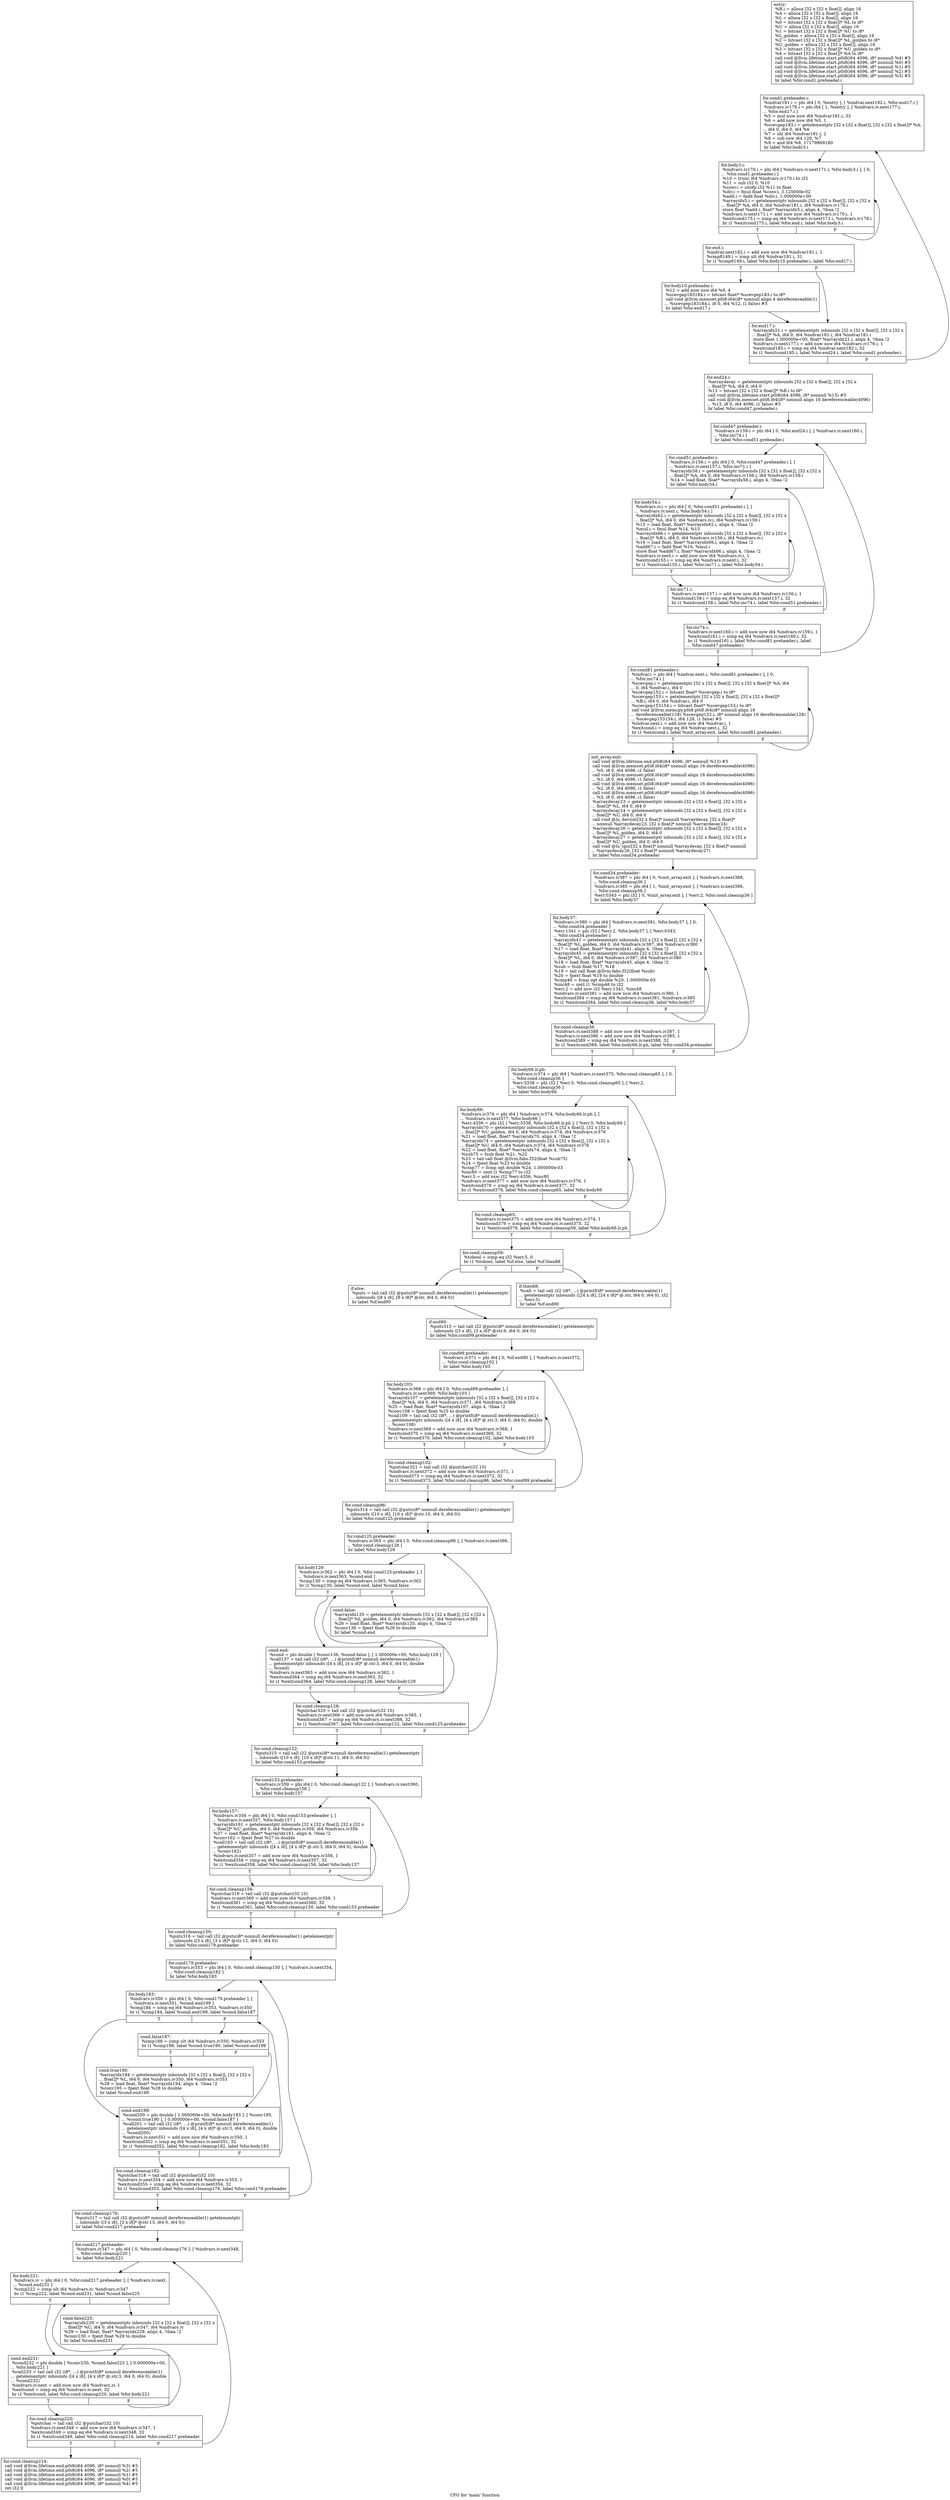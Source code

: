 digraph "CFG for 'main' function" {
	label="CFG for 'main' function";

	Node0x62c09089c3b0 [shape=record,label="{entry:\l  %B.i = alloca [32 x [32 x float]], align 16\l  %A = alloca [32 x [32 x float]], align 16\l  %L = alloca [32 x [32 x float]], align 16\l  %0 = bitcast [32 x [32 x float]]* %L to i8*\l  %U = alloca [32 x [32 x float]], align 16\l  %1 = bitcast [32 x [32 x float]]* %U to i8*\l  %L_golden = alloca [32 x [32 x float]], align 16\l  %2 = bitcast [32 x [32 x float]]* %L_golden to i8*\l  %U_golden = alloca [32 x [32 x float]], align 16\l  %3 = bitcast [32 x [32 x float]]* %U_golden to i8*\l  %4 = bitcast [32 x [32 x float]]* %A to i8*\l  call void @llvm.lifetime.start.p0i8(i64 4096, i8* nonnull %4) #5\l  call void @llvm.lifetime.start.p0i8(i64 4096, i8* nonnull %0) #5\l  call void @llvm.lifetime.start.p0i8(i64 4096, i8* nonnull %1) #5\l  call void @llvm.lifetime.start.p0i8(i64 4096, i8* nonnull %2) #5\l  call void @llvm.lifetime.start.p0i8(i64 4096, i8* nonnull %3) #5\l  br label %for.cond1.preheader.i\l}"];
	Node0x62c09089c3b0 -> Node0x62c090896be0;
	Node0x62c090896be0 [shape=record,label="{for.cond1.preheader.i:                            \l  %indvar181.i = phi i64 [ 0, %entry ], [ %indvar.next182.i, %for.end17.i ]\l  %indvars.iv176.i = phi i64 [ 1, %entry ], [ %indvars.iv.next177.i,\l... %for.end17.i ]\l  %5 = mul nuw nsw i64 %indvar181.i, 33\l  %6 = add nuw nsw i64 %5, 1\l  %scevgep183.i = getelementptr [32 x [32 x float]], [32 x [32 x float]]* %A,\l... i64 0, i64 0, i64 %6\l  %7 = shl i64 %indvar181.i, 2\l  %8 = sub nsw i64 120, %7\l  %9 = and i64 %8, 17179869180\l  br label %for.body3.i\l}"];
	Node0x62c090896be0 -> Node0x62c090896c30;
	Node0x62c090896c30 [shape=record,label="{for.body3.i:                                      \l  %indvars.iv170.i = phi i64 [ %indvars.iv.next171.i, %for.body3.i ], [ 0,\l... %for.cond1.preheader.i ]\l  %10 = trunc i64 %indvars.iv170.i to i32\l  %11 = sub i32 0, %10\l  %conv.i = sitofp i32 %11 to float\l  %div.i = fmul float %conv.i, 3.125000e-02\l  %add.i = fadd float %div.i, 1.000000e+00\l  %arrayidx5.i = getelementptr inbounds [32 x [32 x float]], [32 x [32 x\l... float]]* %A, i64 0, i64 %indvar181.i, i64 %indvars.iv170.i\l  store float %add.i, float* %arrayidx5.i, align 4, !tbaa !2\l  %indvars.iv.next171.i = add nuw nsw i64 %indvars.iv170.i, 1\l  %exitcond175.i = icmp eq i64 %indvars.iv.next171.i, %indvars.iv176.i\l  br i1 %exitcond175.i, label %for.end.i, label %for.body3.i\l|{<s0>T|<s1>F}}"];
	Node0x62c090896c30:s0 -> Node0x62c090896c80;
	Node0x62c090896c30:s1 -> Node0x62c090896c30;
	Node0x62c090896c80 [shape=record,label="{for.end.i:                                        \l  %indvar.next182.i = add nuw nsw i64 %indvar181.i, 1\l  %cmp8149.i = icmp ult i64 %indvar181.i, 31\l  br i1 %cmp8149.i, label %for.body10.preheader.i, label %for.end17.i\l|{<s0>T|<s1>F}}"];
	Node0x62c090896c80:s0 -> Node0x62c090896cd0;
	Node0x62c090896c80:s1 -> Node0x62c090896d20;
	Node0x62c090896cd0 [shape=record,label="{for.body10.preheader.i:                           \l  %12 = add nuw nsw i64 %9, 4\l  %scevgep183184.i = bitcast float* %scevgep183.i to i8*\l  call void @llvm.memset.p0i8.i64(i8* nonnull align 4 dereferenceable(1)\l... %scevgep183184.i, i8 0, i64 %12, i1 false) #5\l  br label %for.end17.i\l}"];
	Node0x62c090896cd0 -> Node0x62c090896d20;
	Node0x62c090896d20 [shape=record,label="{for.end17.i:                                      \l  %arrayidx21.i = getelementptr inbounds [32 x [32 x float]], [32 x [32 x\l... float]]* %A, i64 0, i64 %indvar181.i, i64 %indvar181.i\l  store float 1.000000e+00, float* %arrayidx21.i, align 4, !tbaa !2\l  %indvars.iv.next177.i = add nuw nsw i64 %indvars.iv176.i, 1\l  %exitcond185.i = icmp eq i64 %indvar.next182.i, 32\l  br i1 %exitcond185.i, label %for.end24.i, label %for.cond1.preheader.i\l|{<s0>T|<s1>F}}"];
	Node0x62c090896d20:s0 -> Node0x62c090896d70;
	Node0x62c090896d20:s1 -> Node0x62c090896be0;
	Node0x62c090896d70 [shape=record,label="{for.end24.i:                                      \l  %arraydecay = getelementptr inbounds [32 x [32 x float]], [32 x [32 x\l... float]]* %A, i64 0, i64 0\l  %13 = bitcast [32 x [32 x float]]* %B.i to i8*\l  call void @llvm.lifetime.start.p0i8(i64 4096, i8* nonnull %13) #5\l  call void @llvm.memset.p0i8.i64(i8* nonnull align 16 dereferenceable(4096)\l... %13, i8 0, i64 4096, i1 false) #5\l  br label %for.cond47.preheader.i\l}"];
	Node0x62c090896d70 -> Node0x62c090896dc0;
	Node0x62c090896dc0 [shape=record,label="{for.cond47.preheader.i:                           \l  %indvars.iv159.i = phi i64 [ 0, %for.end24.i ], [ %indvars.iv.next160.i,\l... %for.inc74.i ]\l  br label %for.cond51.preheader.i\l}"];
	Node0x62c090896dc0 -> Node0x62c090896e10;
	Node0x62c090896e10 [shape=record,label="{for.cond51.preheader.i:                           \l  %indvars.iv156.i = phi i64 [ 0, %for.cond47.preheader.i ], [\l... %indvars.iv.next157.i, %for.inc71.i ]\l  %arrayidx58.i = getelementptr inbounds [32 x [32 x float]], [32 x [32 x\l... float]]* %A, i64 0, i64 %indvars.iv156.i, i64 %indvars.iv159.i\l  %14 = load float, float* %arrayidx58.i, align 4, !tbaa !2\l  br label %for.body54.i\l}"];
	Node0x62c090896e10 -> Node0x62c090896e60;
	Node0x62c090896e60 [shape=record,label="{for.body54.i:                                     \l  %indvars.iv.i = phi i64 [ 0, %for.cond51.preheader.i ], [\l... %indvars.iv.next.i, %for.body54.i ]\l  %arrayidx62.i = getelementptr inbounds [32 x [32 x float]], [32 x [32 x\l... float]]* %A, i64 0, i64 %indvars.iv.i, i64 %indvars.iv159.i\l  %15 = load float, float* %arrayidx62.i, align 4, !tbaa !2\l  %mul.i = fmul float %14, %15\l  %arrayidx66.i = getelementptr inbounds [32 x [32 x float]], [32 x [32 x\l... float]]* %B.i, i64 0, i64 %indvars.iv156.i, i64 %indvars.iv.i\l  %16 = load float, float* %arrayidx66.i, align 4, !tbaa !2\l  %add67.i = fadd float %16, %mul.i\l  store float %add67.i, float* %arrayidx66.i, align 4, !tbaa !2\l  %indvars.iv.next.i = add nuw nsw i64 %indvars.iv.i, 1\l  %exitcond155.i = icmp eq i64 %indvars.iv.next.i, 32\l  br i1 %exitcond155.i, label %for.inc71.i, label %for.body54.i\l|{<s0>T|<s1>F}}"];
	Node0x62c090896e60:s0 -> Node0x62c090896eb0;
	Node0x62c090896e60:s1 -> Node0x62c090896e60;
	Node0x62c090896eb0 [shape=record,label="{for.inc71.i:                                      \l  %indvars.iv.next157.i = add nuw nsw i64 %indvars.iv156.i, 1\l  %exitcond158.i = icmp eq i64 %indvars.iv.next157.i, 32\l  br i1 %exitcond158.i, label %for.inc74.i, label %for.cond51.preheader.i\l|{<s0>T|<s1>F}}"];
	Node0x62c090896eb0:s0 -> Node0x62c090896f00;
	Node0x62c090896eb0:s1 -> Node0x62c090896e10;
	Node0x62c090896f00 [shape=record,label="{for.inc74.i:                                      \l  %indvars.iv.next160.i = add nuw nsw i64 %indvars.iv159.i, 1\l  %exitcond161.i = icmp eq i64 %indvars.iv.next160.i, 32\l  br i1 %exitcond161.i, label %for.cond81.preheader.i, label\l... %for.cond47.preheader.i\l|{<s0>T|<s1>F}}"];
	Node0x62c090896f00:s0 -> Node0x62c09088f450;
	Node0x62c090896f00:s1 -> Node0x62c090896dc0;
	Node0x62c09088f450 [shape=record,label="{for.cond81.preheader.i:                           \l  %indvar.i = phi i64 [ %indvar.next.i, %for.cond81.preheader.i ], [ 0,\l... %for.inc74.i ]\l  %scevgep.i = getelementptr [32 x [32 x float]], [32 x [32 x float]]* %A, i64\l... 0, i64 %indvar.i, i64 0\l  %scevgep152.i = bitcast float* %scevgep.i to i8*\l  %scevgep153.i = getelementptr [32 x [32 x float]], [32 x [32 x float]]*\l... %B.i, i64 0, i64 %indvar.i, i64 0\l  %scevgep153154.i = bitcast float* %scevgep153.i to i8*\l  call void @llvm.memcpy.p0i8.p0i8.i64(i8* nonnull align 16\l... dereferenceable(128) %scevgep152.i, i8* nonnull align 16 dereferenceable(128)\l... %scevgep153154.i, i64 128, i1 false) #5\l  %indvar.next.i = add nuw nsw i64 %indvar.i, 1\l  %exitcond.i = icmp eq i64 %indvar.next.i, 32\l  br i1 %exitcond.i, label %init_array.exit, label %for.cond81.preheader.i\l|{<s0>T|<s1>F}}"];
	Node0x62c09088f450:s0 -> Node0x62c09088f4a0;
	Node0x62c09088f450:s1 -> Node0x62c09088f450;
	Node0x62c09088f4a0 [shape=record,label="{init_array.exit:                                  \l  call void @llvm.lifetime.end.p0i8(i64 4096, i8* nonnull %13) #5\l  call void @llvm.memset.p0i8.i64(i8* nonnull align 16 dereferenceable(4096)\l... %0, i8 0, i64 4096, i1 false)\l  call void @llvm.memset.p0i8.i64(i8* nonnull align 16 dereferenceable(4096)\l... %1, i8 0, i64 4096, i1 false)\l  call void @llvm.memset.p0i8.i64(i8* nonnull align 16 dereferenceable(4096)\l... %2, i8 0, i64 4096, i1 false)\l  call void @llvm.memset.p0i8.i64(i8* nonnull align 16 dereferenceable(4096)\l... %3, i8 0, i64 4096, i1 false)\l  %arraydecay23 = getelementptr inbounds [32 x [32 x float]], [32 x [32 x\l... float]]* %L, i64 0, i64 0\l  %arraydecay24 = getelementptr inbounds [32 x [32 x float]], [32 x [32 x\l... float]]* %U, i64 0, i64 0\l  call void @lu_device([32 x float]* nonnull %arraydecay, [32 x float]*\l... nonnull %arraydecay23, [32 x float]* nonnull %arraydecay24)\l  %arraydecay26 = getelementptr inbounds [32 x [32 x float]], [32 x [32 x\l... float]]* %L_golden, i64 0, i64 0\l  %arraydecay27 = getelementptr inbounds [32 x [32 x float]], [32 x [32 x\l... float]]* %U_golden, i64 0, i64 0\l  call void @lu_cpu([32 x float]* nonnull %arraydecay, [32 x float]* nonnull\l... %arraydecay26, [32 x float]* nonnull %arraydecay27)\l  br label %for.cond34.preheader\l}"];
	Node0x62c09088f4a0 -> Node0x62c09088f4f0;
	Node0x62c09088f4f0 [shape=record,label="{for.cond34.preheader:                             \l  %indvars.iv387 = phi i64 [ 0, %init_array.exit ], [ %indvars.iv.next388,\l... %for.cond.cleanup36 ]\l  %indvars.iv385 = phi i64 [ 1, %init_array.exit ], [ %indvars.iv.next386,\l... %for.cond.cleanup36 ]\l  %err.0343 = phi i32 [ 0, %init_array.exit ], [ %err.2, %for.cond.cleanup36 ]\l  br label %for.body37\l}"];
	Node0x62c09088f4f0 -> Node0x62c09088f590;
	Node0x62c09088f540 [shape=record,label="{for.cond.cleanup36:                               \l  %indvars.iv.next388 = add nuw nsw i64 %indvars.iv387, 1\l  %indvars.iv.next386 = add nuw nsw i64 %indvars.iv385, 1\l  %exitcond389 = icmp eq i64 %indvars.iv.next388, 32\l  br i1 %exitcond389, label %for.body66.lr.ph, label %for.cond34.preheader\l|{<s0>T|<s1>F}}"];
	Node0x62c09088f540:s0 -> Node0x62c09088f5e0;
	Node0x62c09088f540:s1 -> Node0x62c09088f4f0;
	Node0x62c09088f590 [shape=record,label="{for.body37:                                       \l  %indvars.iv380 = phi i64 [ %indvars.iv.next381, %for.body37 ], [ 0,\l... %for.cond34.preheader ]\l  %err.1341 = phi i32 [ %err.2, %for.body37 ], [ %err.0343,\l... %for.cond34.preheader ]\l  %arrayidx41 = getelementptr inbounds [32 x [32 x float]], [32 x [32 x\l... float]]* %L_golden, i64 0, i64 %indvars.iv387, i64 %indvars.iv380\l  %17 = load float, float* %arrayidx41, align 4, !tbaa !2\l  %arrayidx45 = getelementptr inbounds [32 x [32 x float]], [32 x [32 x\l... float]]* %L, i64 0, i64 %indvars.iv387, i64 %indvars.iv380\l  %18 = load float, float* %arrayidx45, align 4, !tbaa !2\l  %sub = fsub float %17, %18\l  %19 = tail call float @llvm.fabs.f32(float %sub)\l  %20 = fpext float %19 to double\l  %cmp46 = fcmp ogt double %20, 1.000000e-03\l  %inc48 = zext i1 %cmp46 to i32\l  %err.2 = add nsw i32 %err.1341, %inc48\l  %indvars.iv.next381 = add nuw nsw i64 %indvars.iv380, 1\l  %exitcond384 = icmp eq i64 %indvars.iv.next381, %indvars.iv385\l  br i1 %exitcond384, label %for.cond.cleanup36, label %for.body37\l|{<s0>T|<s1>F}}"];
	Node0x62c09088f590:s0 -> Node0x62c09088f540;
	Node0x62c09088f590:s1 -> Node0x62c09088f590;
	Node0x62c09088f5e0 [shape=record,label="{for.body66.lr.ph:                                 \l  %indvars.iv374 = phi i64 [ %indvars.iv.next375, %for.cond.cleanup65 ], [ 0,\l... %for.cond.cleanup36 ]\l  %err.3338 = phi i32 [ %err.5, %for.cond.cleanup65 ], [ %err.2,\l... %for.cond.cleanup36 ]\l  br label %for.body66\l}"];
	Node0x62c09088f5e0 -> Node0x62c09088f6d0;
	Node0x62c09088f630 [shape=record,label="{for.cond.cleanup59:                               \l  %tobool = icmp eq i32 %err.5, 0\l  br i1 %tobool, label %if.else, label %if.then88\l|{<s0>T|<s1>F}}"];
	Node0x62c09088f630:s0 -> Node0x62c09088f770;
	Node0x62c09088f630:s1 -> Node0x62c09088f720;
	Node0x62c09088f680 [shape=record,label="{for.cond.cleanup65:                               \l  %indvars.iv.next375 = add nuw nsw i64 %indvars.iv374, 1\l  %exitcond379 = icmp eq i64 %indvars.iv.next375, 32\l  br i1 %exitcond379, label %for.cond.cleanup59, label %for.body66.lr.ph\l|{<s0>T|<s1>F}}"];
	Node0x62c09088f680:s0 -> Node0x62c09088f630;
	Node0x62c09088f680:s1 -> Node0x62c09088f5e0;
	Node0x62c09088f6d0 [shape=record,label="{for.body66:                                       \l  %indvars.iv376 = phi i64 [ %indvars.iv374, %for.body66.lr.ph ], [\l... %indvars.iv.next377, %for.body66 ]\l  %err.4336 = phi i32 [ %err.3338, %for.body66.lr.ph ], [ %err.5, %for.body66 ]\l  %arrayidx70 = getelementptr inbounds [32 x [32 x float]], [32 x [32 x\l... float]]* %U_golden, i64 0, i64 %indvars.iv374, i64 %indvars.iv376\l  %21 = load float, float* %arrayidx70, align 4, !tbaa !2\l  %arrayidx74 = getelementptr inbounds [32 x [32 x float]], [32 x [32 x\l... float]]* %U, i64 0, i64 %indvars.iv374, i64 %indvars.iv376\l  %22 = load float, float* %arrayidx74, align 4, !tbaa !2\l  %sub75 = fsub float %21, %22\l  %23 = tail call float @llvm.fabs.f32(float %sub75)\l  %24 = fpext float %23 to double\l  %cmp77 = fcmp ogt double %24, 1.000000e-03\l  %inc80 = zext i1 %cmp77 to i32\l  %err.5 = add nsw i32 %err.4336, %inc80\l  %indvars.iv.next377 = add nuw nsw i64 %indvars.iv376, 1\l  %exitcond378 = icmp eq i64 %indvars.iv.next377, 32\l  br i1 %exitcond378, label %for.cond.cleanup65, label %for.body66\l|{<s0>T|<s1>F}}"];
	Node0x62c09088f6d0:s0 -> Node0x62c09088f680;
	Node0x62c09088f6d0:s1 -> Node0x62c09088f6d0;
	Node0x62c09088f720 [shape=record,label="{if.then88:                                        \l  %call = tail call i32 (i8*, ...) @printf(i8* nonnull dereferenceable(1)\l... getelementptr inbounds ([24 x i8], [24 x i8]* @.str, i64 0, i64 0), i32\l... %err.5)\l  br label %if.end90\l}"];
	Node0x62c09088f720 -> Node0x62c09088f7c0;
	Node0x62c09088f770 [shape=record,label="{if.else:                                          \l  %puts = tail call i32 @puts(i8* nonnull dereferenceable(1) getelementptr\l... inbounds ([8 x i8], [8 x i8]* @str, i64 0, i64 0))\l  br label %if.end90\l}"];
	Node0x62c09088f770 -> Node0x62c09088f7c0;
	Node0x62c09088f7c0 [shape=record,label="{if.end90:                                         \l  %puts313 = tail call i32 @puts(i8* nonnull dereferenceable(1) getelementptr\l... inbounds ([3 x i8], [3 x i8]* @str.9, i64 0, i64 0))\l  br label %for.cond99.preheader\l}"];
	Node0x62c09088f7c0 -> Node0x62c09088f810;
	Node0x62c09088f810 [shape=record,label="{for.cond99.preheader:                             \l  %indvars.iv371 = phi i64 [ 0, %if.end90 ], [ %indvars.iv.next372,\l... %for.cond.cleanup102 ]\l  br label %for.body103\l}"];
	Node0x62c09088f810 -> Node0x62c09088f900;
	Node0x62c09088f860 [shape=record,label="{for.cond.cleanup96:                               \l  %puts314 = tail call i32 @puts(i8* nonnull dereferenceable(1) getelementptr\l... inbounds ([10 x i8], [10 x i8]* @str.10, i64 0, i64 0))\l  br label %for.cond125.preheader\l}"];
	Node0x62c09088f860 -> Node0x62c09088f950;
	Node0x62c09088f8b0 [shape=record,label="{for.cond.cleanup102:                              \l  %putchar321 = tail call i32 @putchar(i32 10)\l  %indvars.iv.next372 = add nuw nsw i64 %indvars.iv371, 1\l  %exitcond373 = icmp eq i64 %indvars.iv.next372, 32\l  br i1 %exitcond373, label %for.cond.cleanup96, label %for.cond99.preheader\l|{<s0>T|<s1>F}}"];
	Node0x62c09088f8b0:s0 -> Node0x62c09088f860;
	Node0x62c09088f8b0:s1 -> Node0x62c09088f810;
	Node0x62c09088f900 [shape=record,label="{for.body103:                                      \l  %indvars.iv368 = phi i64 [ 0, %for.cond99.preheader ], [\l... %indvars.iv.next369, %for.body103 ]\l  %arrayidx107 = getelementptr inbounds [32 x [32 x float]], [32 x [32 x\l... float]]* %A, i64 0, i64 %indvars.iv371, i64 %indvars.iv368\l  %25 = load float, float* %arrayidx107, align 4, !tbaa !2\l  %conv108 = fpext float %25 to double\l  %call109 = tail call i32 (i8*, ...) @printf(i8* nonnull dereferenceable(1)\l... getelementptr inbounds ([4 x i8], [4 x i8]* @.str.3, i64 0, i64 0), double\l... %conv108)\l  %indvars.iv.next369 = add nuw nsw i64 %indvars.iv368, 1\l  %exitcond370 = icmp eq i64 %indvars.iv.next369, 32\l  br i1 %exitcond370, label %for.cond.cleanup102, label %for.body103\l|{<s0>T|<s1>F}}"];
	Node0x62c09088f900:s0 -> Node0x62c09088f8b0;
	Node0x62c09088f900:s1 -> Node0x62c09088f900;
	Node0x62c09088f950 [shape=record,label="{for.cond125.preheader:                            \l  %indvars.iv365 = phi i64 [ 0, %for.cond.cleanup96 ], [ %indvars.iv.next366,\l... %for.cond.cleanup128 ]\l  br label %for.body129\l}"];
	Node0x62c09088f950 -> Node0x62c09088fa40;
	Node0x62c09088f9a0 [shape=record,label="{for.cond.cleanup122:                              \l  %puts315 = tail call i32 @puts(i8* nonnull dereferenceable(1) getelementptr\l... inbounds ([10 x i8], [10 x i8]* @str.11, i64 0, i64 0))\l  br label %for.cond153.preheader\l}"];
	Node0x62c09088f9a0 -> Node0x62c09088fb30;
	Node0x62c09088f9f0 [shape=record,label="{for.cond.cleanup128:                              \l  %putchar320 = tail call i32 @putchar(i32 10)\l  %indvars.iv.next366 = add nuw nsw i64 %indvars.iv365, 1\l  %exitcond367 = icmp eq i64 %indvars.iv.next366, 32\l  br i1 %exitcond367, label %for.cond.cleanup122, label %for.cond125.preheader\l|{<s0>T|<s1>F}}"];
	Node0x62c09088f9f0:s0 -> Node0x62c09088f9a0;
	Node0x62c09088f9f0:s1 -> Node0x62c09088f950;
	Node0x62c09088fa40 [shape=record,label="{for.body129:                                      \l  %indvars.iv362 = phi i64 [ 0, %for.cond125.preheader ], [\l... %indvars.iv.next363, %cond.end ]\l  %cmp130 = icmp eq i64 %indvars.iv365, %indvars.iv362\l  br i1 %cmp130, label %cond.end, label %cond.false\l|{<s0>T|<s1>F}}"];
	Node0x62c09088fa40:s0 -> Node0x62c09088fae0;
	Node0x62c09088fa40:s1 -> Node0x62c09088fa90;
	Node0x62c09088fa90 [shape=record,label="{cond.false:                                       \l  %arrayidx135 = getelementptr inbounds [32 x [32 x float]], [32 x [32 x\l... float]]* %L_golden, i64 0, i64 %indvars.iv362, i64 %indvars.iv365\l  %26 = load float, float* %arrayidx135, align 4, !tbaa !2\l  %conv136 = fpext float %26 to double\l  br label %cond.end\l}"];
	Node0x62c09088fa90 -> Node0x62c09088fae0;
	Node0x62c09088fae0 [shape=record,label="{cond.end:                                         \l  %cond = phi double [ %conv136, %cond.false ], [ 1.000000e+00, %for.body129 ]\l  %call137 = tail call i32 (i8*, ...) @printf(i8* nonnull dereferenceable(1)\l... getelementptr inbounds ([4 x i8], [4 x i8]* @.str.3, i64 0, i64 0), double\l... %cond)\l  %indvars.iv.next363 = add nuw nsw i64 %indvars.iv362, 1\l  %exitcond364 = icmp eq i64 %indvars.iv.next363, 32\l  br i1 %exitcond364, label %for.cond.cleanup128, label %for.body129\l|{<s0>T|<s1>F}}"];
	Node0x62c09088fae0:s0 -> Node0x62c09088f9f0;
	Node0x62c09088fae0:s1 -> Node0x62c09088fa40;
	Node0x62c09088fb30 [shape=record,label="{for.cond153.preheader:                            \l  %indvars.iv359 = phi i64 [ 0, %for.cond.cleanup122 ], [ %indvars.iv.next360,\l... %for.cond.cleanup156 ]\l  br label %for.body157\l}"];
	Node0x62c09088fb30 -> Node0x62c09088fc20;
	Node0x62c09088fb80 [shape=record,label="{for.cond.cleanup150:                              \l  %puts316 = tail call i32 @puts(i8* nonnull dereferenceable(1) getelementptr\l... inbounds ([3 x i8], [3 x i8]* @str.12, i64 0, i64 0))\l  br label %for.cond179.preheader\l}"];
	Node0x62c09088fb80 -> Node0x62c09088fc70;
	Node0x62c09088fbd0 [shape=record,label="{for.cond.cleanup156:                              \l  %putchar319 = tail call i32 @putchar(i32 10)\l  %indvars.iv.next360 = add nuw nsw i64 %indvars.iv359, 1\l  %exitcond361 = icmp eq i64 %indvars.iv.next360, 32\l  br i1 %exitcond361, label %for.cond.cleanup150, label %for.cond153.preheader\l|{<s0>T|<s1>F}}"];
	Node0x62c09088fbd0:s0 -> Node0x62c09088fb80;
	Node0x62c09088fbd0:s1 -> Node0x62c09088fb30;
	Node0x62c09088fc20 [shape=record,label="{for.body157:                                      \l  %indvars.iv356 = phi i64 [ 0, %for.cond153.preheader ], [\l... %indvars.iv.next357, %for.body157 ]\l  %arrayidx161 = getelementptr inbounds [32 x [32 x float]], [32 x [32 x\l... float]]* %U_golden, i64 0, i64 %indvars.iv359, i64 %indvars.iv356\l  %27 = load float, float* %arrayidx161, align 4, !tbaa !2\l  %conv162 = fpext float %27 to double\l  %call163 = tail call i32 (i8*, ...) @printf(i8* nonnull dereferenceable(1)\l... getelementptr inbounds ([4 x i8], [4 x i8]* @.str.3, i64 0, i64 0), double\l... %conv162)\l  %indvars.iv.next357 = add nuw nsw i64 %indvars.iv356, 1\l  %exitcond358 = icmp eq i64 %indvars.iv.next357, 32\l  br i1 %exitcond358, label %for.cond.cleanup156, label %for.body157\l|{<s0>T|<s1>F}}"];
	Node0x62c09088fc20:s0 -> Node0x62c09088fbd0;
	Node0x62c09088fc20:s1 -> Node0x62c09088fc20;
	Node0x62c09088fc70 [shape=record,label="{for.cond179.preheader:                            \l  %indvars.iv353 = phi i64 [ 0, %for.cond.cleanup150 ], [ %indvars.iv.next354,\l... %for.cond.cleanup182 ]\l  br label %for.body183\l}"];
	Node0x62c09088fc70 -> Node0x62c09088fd60;
	Node0x62c09088fcc0 [shape=record,label="{for.cond.cleanup176:                              \l  %puts317 = tail call i32 @puts(i8* nonnull dereferenceable(1) getelementptr\l... inbounds ([3 x i8], [3 x i8]* @str.13, i64 0, i64 0))\l  br label %for.cond217.preheader\l}"];
	Node0x62c09088fcc0 -> Node0x62c09088fea0;
	Node0x62c09088fd10 [shape=record,label="{for.cond.cleanup182:                              \l  %putchar318 = tail call i32 @putchar(i32 10)\l  %indvars.iv.next354 = add nuw nsw i64 %indvars.iv353, 1\l  %exitcond355 = icmp eq i64 %indvars.iv.next354, 32\l  br i1 %exitcond355, label %for.cond.cleanup176, label %for.cond179.preheader\l|{<s0>T|<s1>F}}"];
	Node0x62c09088fd10:s0 -> Node0x62c09088fcc0;
	Node0x62c09088fd10:s1 -> Node0x62c09088fc70;
	Node0x62c09088fd60 [shape=record,label="{for.body183:                                      \l  %indvars.iv350 = phi i64 [ 0, %for.cond179.preheader ], [\l... %indvars.iv.next351, %cond.end199 ]\l  %cmp184 = icmp eq i64 %indvars.iv353, %indvars.iv350\l  br i1 %cmp184, label %cond.end199, label %cond.false187\l|{<s0>T|<s1>F}}"];
	Node0x62c09088fd60:s0 -> Node0x62c09088fe50;
	Node0x62c09088fd60:s1 -> Node0x62c09088fdb0;
	Node0x62c09088fdb0 [shape=record,label="{cond.false187:                                    \l  %cmp188 = icmp ult i64 %indvars.iv350, %indvars.iv353\l  br i1 %cmp188, label %cond.true190, label %cond.end199\l|{<s0>T|<s1>F}}"];
	Node0x62c09088fdb0:s0 -> Node0x62c09088fe00;
	Node0x62c09088fdb0:s1 -> Node0x62c09088fe50;
	Node0x62c09088fe00 [shape=record,label="{cond.true190:                                     \l  %arrayidx194 = getelementptr inbounds [32 x [32 x float]], [32 x [32 x\l... float]]* %L, i64 0, i64 %indvars.iv350, i64 %indvars.iv353\l  %28 = load float, float* %arrayidx194, align 4, !tbaa !2\l  %conv195 = fpext float %28 to double\l  br label %cond.end199\l}"];
	Node0x62c09088fe00 -> Node0x62c09088fe50;
	Node0x62c09088fe50 [shape=record,label="{cond.end199:                                      \l  %cond200 = phi double [ 1.000000e+00, %for.body183 ], [ %conv195,\l... %cond.true190 ], [ 0.000000e+00, %cond.false187 ]\l  %call201 = tail call i32 (i8*, ...) @printf(i8* nonnull dereferenceable(1)\l... getelementptr inbounds ([4 x i8], [4 x i8]* @.str.3, i64 0, i64 0), double\l... %cond200)\l  %indvars.iv.next351 = add nuw nsw i64 %indvars.iv350, 1\l  %exitcond352 = icmp eq i64 %indvars.iv.next351, 32\l  br i1 %exitcond352, label %for.cond.cleanup182, label %for.body183\l|{<s0>T|<s1>F}}"];
	Node0x62c09088fe50:s0 -> Node0x62c09088fd10;
	Node0x62c09088fe50:s1 -> Node0x62c09088fd60;
	Node0x62c09088fea0 [shape=record,label="{for.cond217.preheader:                            \l  %indvars.iv347 = phi i64 [ 0, %for.cond.cleanup176 ], [ %indvars.iv.next348,\l... %for.cond.cleanup220 ]\l  br label %for.body221\l}"];
	Node0x62c09088fea0 -> Node0x62c09088ff90;
	Node0x62c09088fef0 [shape=record,label="{for.cond.cleanup214:                              \l  call void @llvm.lifetime.end.p0i8(i64 4096, i8* nonnull %3) #5\l  call void @llvm.lifetime.end.p0i8(i64 4096, i8* nonnull %2) #5\l  call void @llvm.lifetime.end.p0i8(i64 4096, i8* nonnull %1) #5\l  call void @llvm.lifetime.end.p0i8(i64 4096, i8* nonnull %0) #5\l  call void @llvm.lifetime.end.p0i8(i64 4096, i8* nonnull %4) #5\l  ret i32 0\l}"];
	Node0x62c09088ff40 [shape=record,label="{for.cond.cleanup220:                              \l  %putchar = tail call i32 @putchar(i32 10)\l  %indvars.iv.next348 = add nuw nsw i64 %indvars.iv347, 1\l  %exitcond349 = icmp eq i64 %indvars.iv.next348, 32\l  br i1 %exitcond349, label %for.cond.cleanup214, label %for.cond217.preheader\l|{<s0>T|<s1>F}}"];
	Node0x62c09088ff40:s0 -> Node0x62c09088fef0;
	Node0x62c09088ff40:s1 -> Node0x62c09088fea0;
	Node0x62c09088ff90 [shape=record,label="{for.body221:                                      \l  %indvars.iv = phi i64 [ 0, %for.cond217.preheader ], [ %indvars.iv.next,\l... %cond.end231 ]\l  %cmp222 = icmp ult i64 %indvars.iv, %indvars.iv347\l  br i1 %cmp222, label %cond.end231, label %cond.false225\l|{<s0>T|<s1>F}}"];
	Node0x62c09088ff90:s0 -> Node0x62c090890030;
	Node0x62c09088ff90:s1 -> Node0x62c09088ffe0;
	Node0x62c09088ffe0 [shape=record,label="{cond.false225:                                    \l  %arrayidx229 = getelementptr inbounds [32 x [32 x float]], [32 x [32 x\l... float]]* %U, i64 0, i64 %indvars.iv347, i64 %indvars.iv\l  %29 = load float, float* %arrayidx229, align 4, !tbaa !2\l  %conv230 = fpext float %29 to double\l  br label %cond.end231\l}"];
	Node0x62c09088ffe0 -> Node0x62c090890030;
	Node0x62c090890030 [shape=record,label="{cond.end231:                                      \l  %cond232 = phi double [ %conv230, %cond.false225 ], [ 0.000000e+00,\l... %for.body221 ]\l  %call233 = tail call i32 (i8*, ...) @printf(i8* nonnull dereferenceable(1)\l... getelementptr inbounds ([4 x i8], [4 x i8]* @.str.3, i64 0, i64 0), double\l... %cond232)\l  %indvars.iv.next = add nuw nsw i64 %indvars.iv, 1\l  %exitcond = icmp eq i64 %indvars.iv.next, 32\l  br i1 %exitcond, label %for.cond.cleanup220, label %for.body221\l|{<s0>T|<s1>F}}"];
	Node0x62c090890030:s0 -> Node0x62c09088ff40;
	Node0x62c090890030:s1 -> Node0x62c09088ff90;
}
